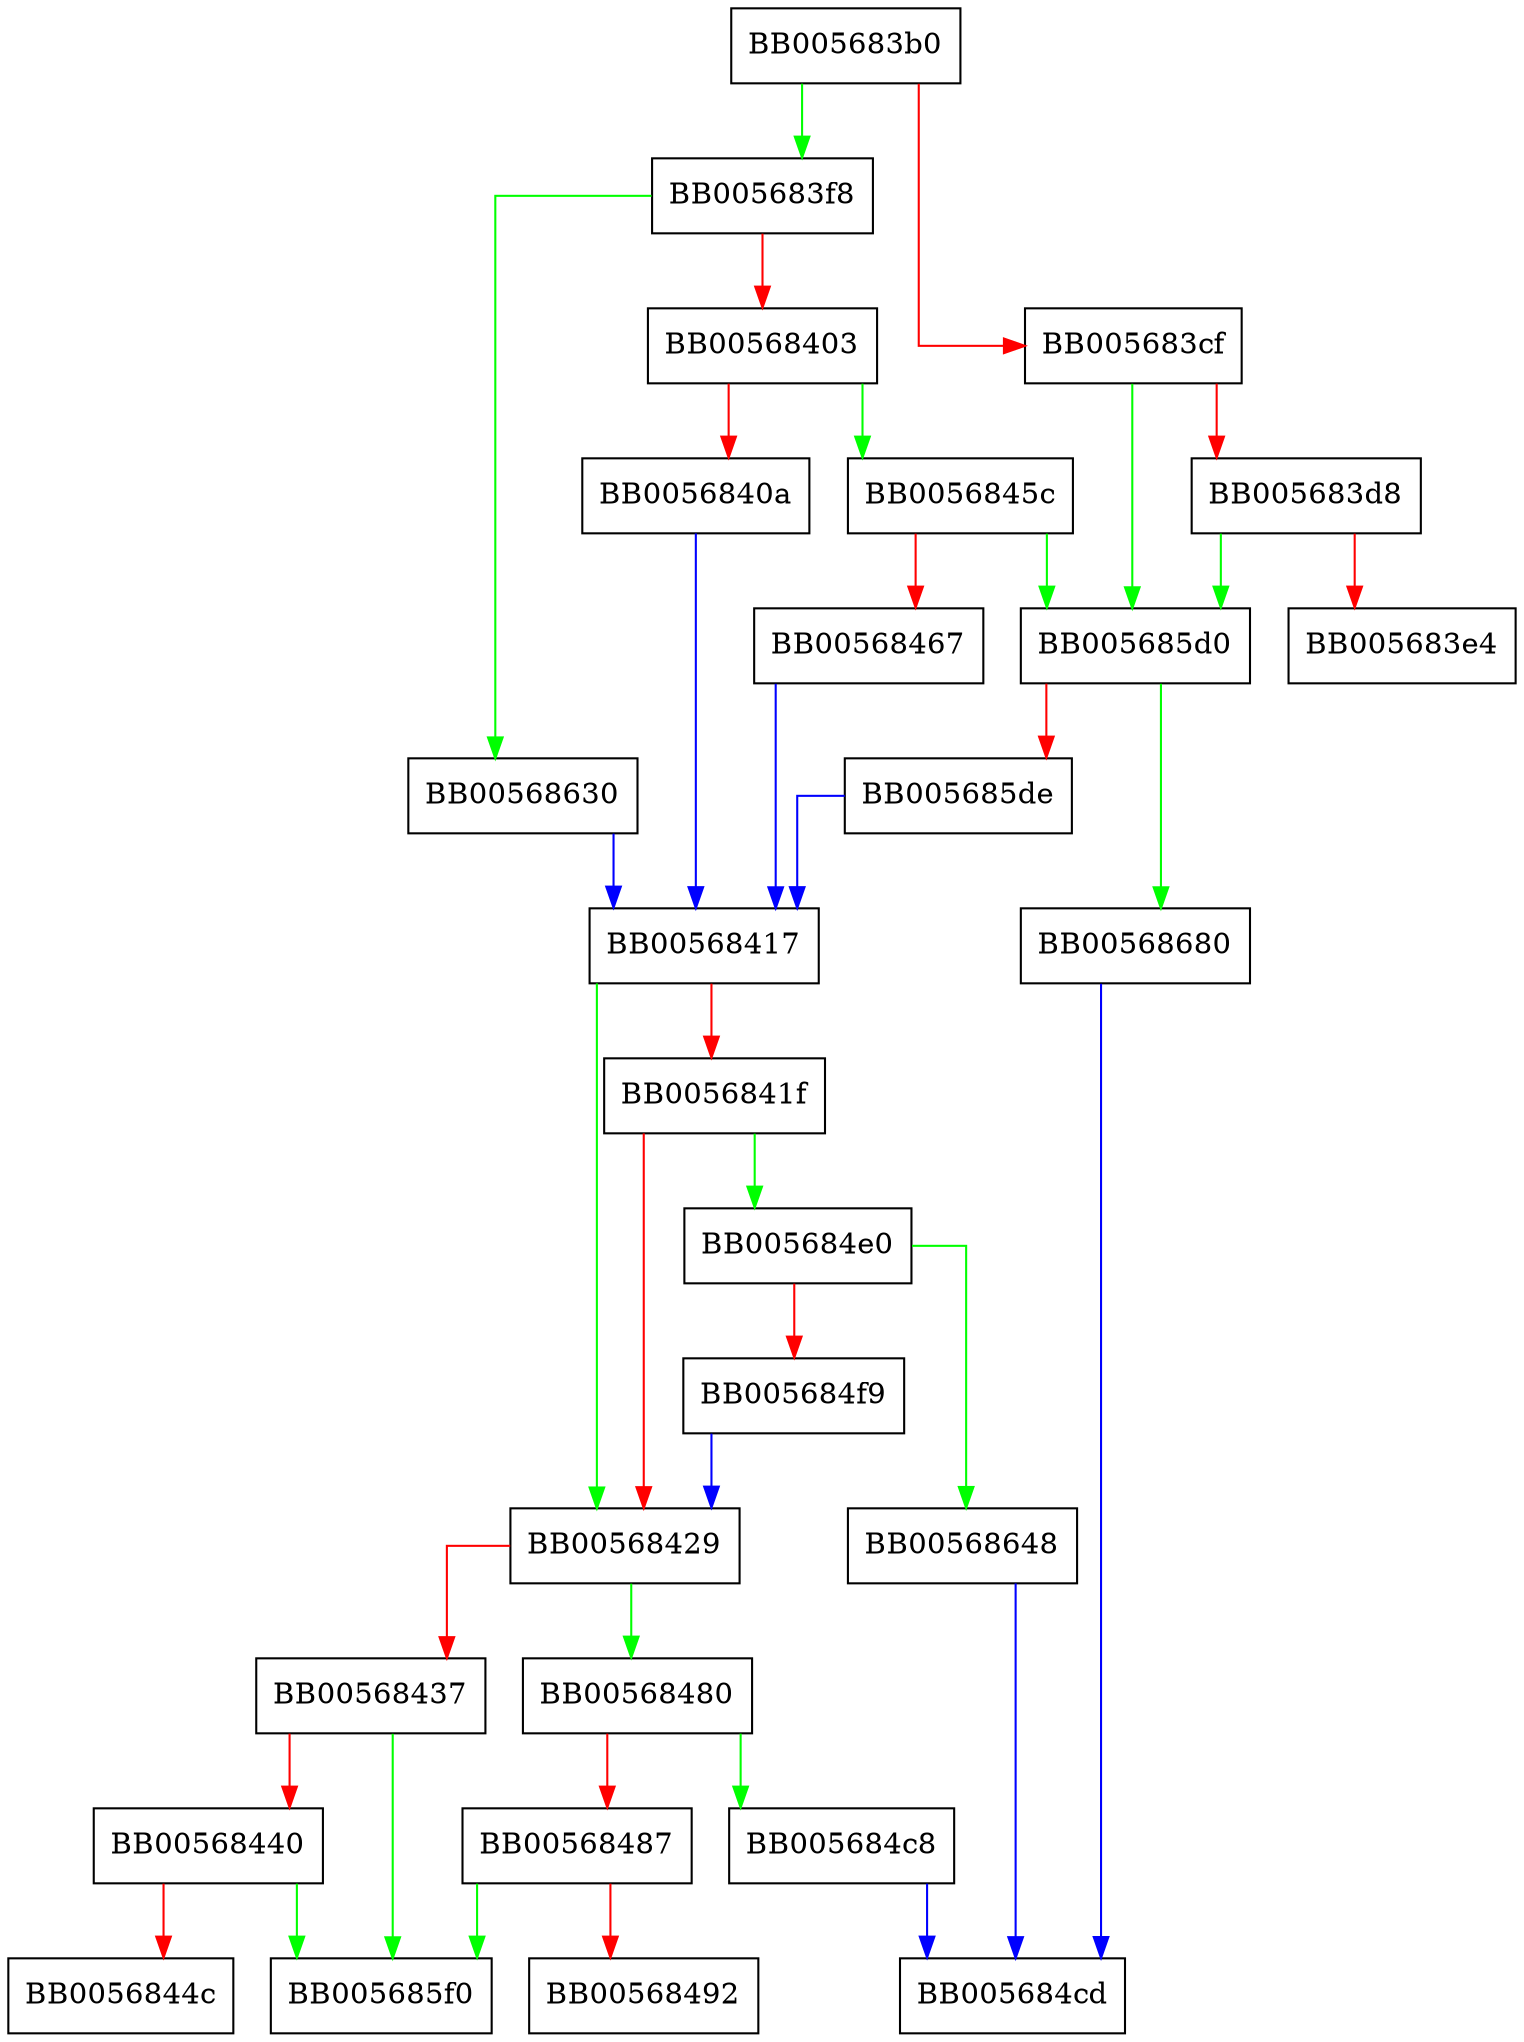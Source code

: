 digraph CMS_dataFinal {
  node [shape="box"];
  graph [splines=ortho];
  BB005683b0 -> BB005683f8 [color="green"];
  BB005683b0 -> BB005683cf [color="red"];
  BB005683cf -> BB005685d0 [color="green"];
  BB005683cf -> BB005683d8 [color="red"];
  BB005683d8 -> BB005685d0 [color="green"];
  BB005683d8 -> BB005683e4 [color="red"];
  BB005683f8 -> BB00568630 [color="green"];
  BB005683f8 -> BB00568403 [color="red"];
  BB00568403 -> BB0056845c [color="green"];
  BB00568403 -> BB0056840a [color="red"];
  BB0056840a -> BB00568417 [color="blue"];
  BB00568417 -> BB00568429 [color="green"];
  BB00568417 -> BB0056841f [color="red"];
  BB0056841f -> BB005684e0 [color="green"];
  BB0056841f -> BB00568429 [color="red"];
  BB00568429 -> BB00568480 [color="green"];
  BB00568429 -> BB00568437 [color="red"];
  BB00568437 -> BB005685f0 [color="green"];
  BB00568437 -> BB00568440 [color="red"];
  BB00568440 -> BB005685f0 [color="green"];
  BB00568440 -> BB0056844c [color="red"];
  BB0056845c -> BB005685d0 [color="green"];
  BB0056845c -> BB00568467 [color="red"];
  BB00568467 -> BB00568417 [color="blue"];
  BB00568480 -> BB005684c8 [color="green"];
  BB00568480 -> BB00568487 [color="red"];
  BB00568487 -> BB005685f0 [color="green"];
  BB00568487 -> BB00568492 [color="red"];
  BB005684c8 -> BB005684cd [color="blue"];
  BB005684e0 -> BB00568648 [color="green"];
  BB005684e0 -> BB005684f9 [color="red"];
  BB005684f9 -> BB00568429 [color="blue"];
  BB005685d0 -> BB00568680 [color="green"];
  BB005685d0 -> BB005685de [color="red"];
  BB005685de -> BB00568417 [color="blue"];
  BB00568630 -> BB00568417 [color="blue"];
  BB00568648 -> BB005684cd [color="blue"];
  BB00568680 -> BB005684cd [color="blue"];
}
